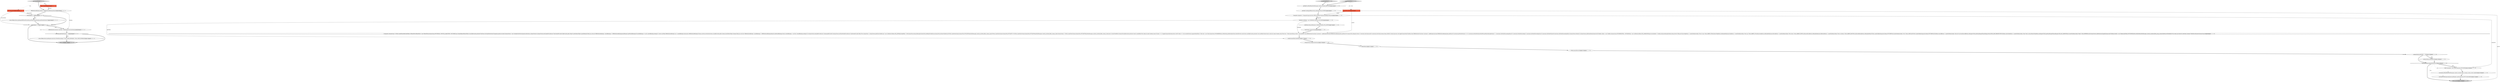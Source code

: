 digraph {
26 [style = filled, label = "return null@@@13@@@['0', '0', '1']", fillcolor = lightgray, shape = ellipse image = "AAA0AAABBB3BBB"];
0 [style = filled, label = "return parent@@@193@@@['1', '1', '0']", fillcolor = lightgray, shape = ellipse image = "AAA0AAABBB1BBB"];
20 [style = filled, label = "createDialogArea['0', '1', '0']", fillcolor = lightgray, shape = diamond image = "AAA0AAABBB2BBB"];
27 [style = filled, label = "int columnIndex@@@2@@@['0', '0', '1']", fillcolor = tomato, shape = box image = "AAA0AAABBB3BBB"];
22 [style = filled, label = "columnIndex == 2@@@7@@@['0', '0', '1']", fillcolor = white, shape = diamond image = "AAA0AAABBB3BBB"];
4 [style = filled, label = "criteriaColumn.getWidth() < 200@@@185@@@['1', '1', '0']", fillcolor = white, shape = diamond image = "AAA0AAABBB1BBB"];
3 [style = filled, label = "TabFolder tabFolder = new TabFolder(composite,SWT.NONE)@@@6@@@['1', '1', '0']", fillcolor = white, shape = ellipse image = "AAA0AAABBB1BBB"];
2 [style = filled, label = "Composite composite = (Composite)super.edu.fdu.CPPDG.tinypdg.pe.ExpressionInfo@a16d2parent@@@5@@@['1', '1', '0']", fillcolor = white, shape = ellipse image = "AAA0AAABBB1BBB"];
21 [style = filled, label = "DBDAttributeBinding binding = (DBDAttributeBinding)element@@@3@@@['0', '0', '1']", fillcolor = white, shape = ellipse image = "AAA0AAABBB3BBB"];
24 [style = filled, label = "return DBeaverIcons.getImage(DBValueFormatting.getObjectImage(binding.getMetaAttribute()))@@@5@@@['0', '0', '1']", fillcolor = white, shape = ellipse image = "AAA0AAABBB3BBB"];
15 [style = filled, label = "{Composite columnsGroup = UIUtils.createPlaceholder(tabFolder,1)FilteredTree filteredTree = new FilteredTree(columnsGroup,SWT.SINGLE | SWT.FULL_SELECTION | SWT.CHECK,new NamedObjectPatternFilter(),true){@Override protected TreeViewer doCreateTreeViewer(Composite parent,int style){columnsViewer = new CheckboxTreeViewer(parent,style)return columnsViewer}}columnsViewer.setContentProvider(new TreeContentProvider(){@Override public Object(( getChildren(Object parentElement){final java.util.List<DBDAttributeBinding> nestedBindings = ((DBDAttributeBinding)parentElement).getNestedBindings()if (nestedBindings == null || nestedBindings.isEmpty()) {return null}final DBDAttributeBinding(( res = nestedBindings.toArray(new DBDAttributeBinding(((()Arrays.sort(res,activeSorter)return res}@Override public boolean hasChildren(Object element){final java.util.List<DBDAttributeBinding> nestedBindings = ((DBDAttributeBinding)element).getNestedBindings()return nestedBindings != null && !nestedBindings.isEmpty()}})columnsViewer.setLabelProvider(new ColumnLabelProvider())columnsViewer.setCheckStateProvider(new CheckStateProvider())final Tree columnsTree = columnsViewer.getTree()GridData gd = new GridData(GridData.FILL_BOTH)gd.heightHint = 300columnsTree.setLayoutData(gd)columnsTree.setHeaderVisible(true)columnsTree.setLinesVisible(true)UIUtils.createTreeColumn(columnsTree,SWT.LEFT,ResultSetMessages.controls_resultset_filter_column_name)UIUtils.createTreeColumn(columnsTree,SWT.LEFT,\"#\")UIUtils.createTreeColumn(columnsTree,SWT.LEFT,ResultSetMessages.controls_resultset_filter_column_order)criteriaColumn = UIUtils.createTreeColumn(columnsTree,SWT.LEFT,ResultSetMessages.controls_resultset_filter_column_criteria)new CustomTreeEditor(columnsTree){@Override protected Control createEditor(Tree table,int index,TreeItem item){if (index == 2) {toggleColumnOrder(item)return null}if (index == 3 && resultSetViewer.supportsDataFilter()) {Text text = new Text(columnsTree,SWT.BORDER)text.setText(item.getText(index))text.selectAll()return text}return null}@Override protected void saveEditorValue(Control control,int index,TreeItem item){Text text = (Text)controlString criteria = text.getText().trim()DBDAttributeConstraint constraint = getBindingConstraint((DBDAttributeBinding)item.getData())if (CommonUtils.isEmpty(criteria)) {constraint.setCriteria(null)}{constraint.setCriteria(criteria)}item.setText(3,criteria)}private void toggleColumnOrder(TreeItem item){DBDAttributeConstraint constraint = getBindingConstraint((DBDAttributeBinding)item.getData())if (constraint.getOrderPosition() == 0) {constraint.setOrderPosition(dataFilter.getMaxOrderingPosition() + 1)constraint.setOrderDescending(false)}if (!constraint.isOrderDescending()) {constraint.setOrderDescending(true)}{constraint.setOrderPosition(0)constraint.setOrderDescending(false)}columnsViewer.refresh()}}columnsViewer.addCheckStateListener(null){ToolBar toolbar = new ToolBar(columnsGroup,SWT.HORIZONTAL | SWT.RIGHT)gd = new GridData(GridData.FILL_HORIZONTAL)gd.verticalIndent = 3toolbar.setLayoutData(gd)toolbar.setLayout(new FillLayout())moveTopButton = createToolItem(toolbar,\"Move to top\",UIIcon.ARROW_TOP,null)moveTopButton.setEnabled(false)moveUpButton = createToolItem(toolbar,\"Move up\",UIIcon.ARROW_UP,null)moveUpButton.setEnabled(false)moveDownButton = createToolItem(toolbar,\"Move down\",UIIcon.ARROW_DOWN,null)moveDownButton.setEnabled(false)moveBottomButton = createToolItem(toolbar,\"Move to bottom\",UIIcon.ARROW_BOTTOM,null)moveBottomButton.setEnabled(false)UIUtils.createToolBarSeparator(toolbar,SWT.VERTICAL)createToolItem(toolbar,\"Sort\",UIIcon.SORT,null)UIUtils.createToolBarSeparator(toolbar,SWT.VERTICAL)ToolItem showAllButton = createToolItem(toolbar,\"Show All\",null,null)showAllButton.setImage(UIUtils.getShardImage(ISharedImages.IMG_ETOOL_DEF_PERSPECTIVE))ToolItem showNoneButton = createToolItem(toolbar,\"Show None\",null,null)showNoneButton.setImage(UIUtils.getShardImage(ISharedImages.IMG_ELCL_REMOVEALL))createToolItem(toolbar,\"Reset\",UIIcon.REFRESH,null)columnsViewer.addSelectionChangedListener(null)}TabItem libsTab = new TabItem(tabFolder,SWT.NONE)libsTab.setText(ResultSetMessages.controls_resultset_filter_group_columns)libsTab.setToolTipText(\"Set criteria and order for individual column(s)\")libsTab.setControl(columnsGroup)}@@@9@@@['1', '1', '0']", fillcolor = white, shape = ellipse image = "AAA0AAABBB1BBB"];
31 [style = filled, label = "getColumnImage['0', '0', '1']", fillcolor = lightgray, shape = diamond image = "AAA0AAABBB3BBB"];
1 [style = filled, label = "getShell().setText(ResultSetMessages.controls_resultset_filter_title)@@@3@@@['1', '1', '0']", fillcolor = white, shape = ellipse image = "AAA0AAABBB1BBB"];
25 [style = filled, label = "DBDAttributeConstraint constraint = getBindingConstraint(binding)@@@8@@@['0', '0', '1']", fillcolor = white, shape = ellipse image = "AAA0AAABBB3BBB"];
7 [style = filled, label = "refreshData()@@@181@@@['1', '1', '0']", fillcolor = white, shape = ellipse image = "AAA0AAABBB1BBB"];
28 [style = filled, label = "columnIndex == 0@@@4@@@['0', '0', '1']", fillcolor = white, shape = diamond image = "AAA0AAABBB3BBB"];
14 [style = filled, label = "TreeColumn criteriaColumn@@@8@@@['1', '1', '0']", fillcolor = white, shape = ellipse image = "AAA0AAABBB1BBB"];
13 [style = filled, label = "!resultSetViewer.supportsDataFilter()@@@188@@@['1', '1', '0']", fillcolor = white, shape = diamond image = "AAA0AAABBB1BBB"];
11 [style = filled, label = "getShell().setImage(DBeaverIcons.getImage(UIIcon.FILTER))@@@4@@@['1', '1', '0']", fillcolor = white, shape = ellipse image = "AAA0AAABBB1BBB"];
23 [style = filled, label = "Object element@@@2@@@['0', '0', '1']", fillcolor = tomato, shape = box image = "AAA0AAABBB3BBB"];
8 [style = filled, label = "UIUtils.asyncExec(null)@@@182@@@['1', '1', '0']", fillcolor = white, shape = ellipse image = "AAA0AAABBB1BBB"];
18 [style = filled, label = "createDialogArea['1', '0', '0']", fillcolor = lightgray, shape = diamond image = "AAA0AAABBB1BBB"];
9 [style = filled, label = "warnLabel.setForeground(parent.getDisplay().getSystemColor(SWT.COLOR_RED))@@@191@@@['1', '1', '0']", fillcolor = white, shape = ellipse image = "AAA0AAABBB1BBB"];
17 [style = filled, label = "columnsViewer.setInput(attributes)@@@180@@@['1', '1', '0']", fillcolor = white, shape = ellipse image = "AAA0AAABBB1BBB"];
19 [style = filled, label = "warnLabel.setText(ResultSetMessages.controls_resultset_filter_warning_custom_order_disabled)@@@190@@@['1', '1', '0']", fillcolor = white, shape = ellipse image = "AAA0AAABBB1BBB"];
5 [style = filled, label = "criteriaColumn.setWidth(200)@@@186@@@['1', '1', '0']", fillcolor = white, shape = ellipse image = "AAA0AAABBB1BBB"];
30 [style = filled, label = "return DBeaverIcons.getImage(constraint.isOrderDescending()? UIIcon.SORT_DECREASE: UIIcon.SORT_INCREASE)@@@10@@@['0', '0', '1']", fillcolor = white, shape = ellipse image = "AAA0AAABBB3BBB"];
16 [style = filled, label = "createCustomFilters(tabFolder)@@@179@@@['1', '1', '0']", fillcolor = white, shape = ellipse image = "AAA0AAABBB1BBB"];
12 [style = filled, label = "Label warnLabel = new Label(composite,SWT.NONE)@@@189@@@['1', '1', '0']", fillcolor = white, shape = ellipse image = "AAA0AAABBB1BBB"];
29 [style = filled, label = "constraint.getOrderPosition() > 0@@@9@@@['0', '0', '1']", fillcolor = white, shape = diamond image = "AAA0AAABBB3BBB"];
10 [style = filled, label = "tabFolder.setLayoutData(new GridData(GridData.FILL_BOTH))@@@7@@@['1', '1', '0']", fillcolor = white, shape = ellipse image = "AAA0AAABBB1BBB"];
6 [style = filled, label = "Composite parent@@@2@@@['1', '1', '0']", fillcolor = tomato, shape = box image = "AAA0AAABBB1BBB"];
29->30 [style = bold, label=""];
31->21 [style = bold, label=""];
3->15 [style = solid, label="tabFolder"];
3->10 [style = bold, label=""];
6->2 [style = solid, label="parent"];
25->29 [style = bold, label=""];
30->26 [style = bold, label=""];
7->8 [style = bold, label=""];
19->9 [style = bold, label=""];
6->0 [style = solid, label="parent"];
8->4 [style = bold, label=""];
13->0 [style = bold, label=""];
4->5 [style = bold, label=""];
31->27 [style = dotted, label="true"];
9->0 [style = bold, label=""];
13->9 [style = dotted, label="true"];
11->2 [style = bold, label=""];
20->1 [style = bold, label=""];
5->13 [style = bold, label=""];
24->22 [style = bold, label=""];
1->11 [style = bold, label=""];
2->3 [style = bold, label=""];
22->29 [style = dotted, label="true"];
18->6 [style = dotted, label="true"];
23->21 [style = solid, label="element"];
28->22 [style = bold, label=""];
22->25 [style = dotted, label="true"];
27->22 [style = solid, label="columnIndex"];
13->12 [style = bold, label=""];
28->24 [style = bold, label=""];
22->26 [style = bold, label=""];
22->25 [style = bold, label=""];
29->30 [style = dotted, label="true"];
27->28 [style = solid, label="columnIndex"];
12->19 [style = bold, label=""];
2->3 [style = solid, label="composite"];
15->16 [style = bold, label=""];
13->19 [style = dotted, label="true"];
28->24 [style = dotted, label="true"];
4->5 [style = dotted, label="true"];
2->12 [style = solid, label="composite"];
4->13 [style = bold, label=""];
18->1 [style = bold, label=""];
16->17 [style = bold, label=""];
17->7 [style = bold, label=""];
21->25 [style = solid, label="binding"];
13->12 [style = dotted, label="true"];
14->15 [style = bold, label=""];
20->6 [style = dotted, label="true"];
31->23 [style = dotted, label="true"];
10->14 [style = bold, label=""];
21->28 [style = bold, label=""];
3->16 [style = solid, label="tabFolder"];
29->26 [style = bold, label=""];
6->15 [style = solid, label="parent"];
}
